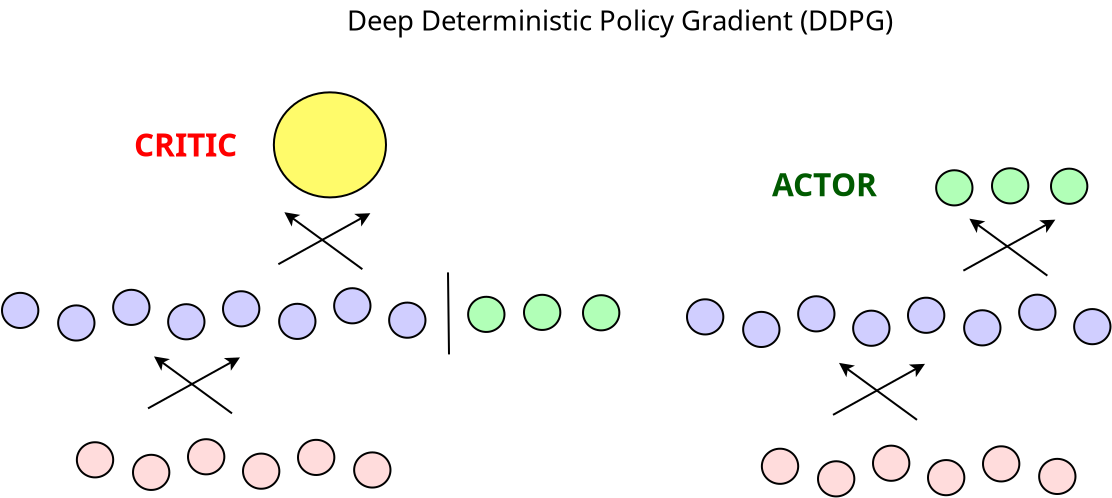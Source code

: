 <?xml version="1.0" encoding="UTF-8"?>
<dia:diagram xmlns:dia="http://www.lysator.liu.se/~alla/dia/">
  <dia:layer name="Background" visible="true" connectable="true" active="true">
    <dia:object type="Flowchart - Ellipse" version="0" id="O0">
      <dia:attribute name="obj_pos">
        <dia:point val="16.193,26.892"/>
      </dia:attribute>
      <dia:attribute name="obj_bb">
        <dia:rectangle val="16.143,26.842;18.06,28.7"/>
      </dia:attribute>
      <dia:attribute name="elem_corner">
        <dia:point val="16.193,26.892"/>
      </dia:attribute>
      <dia:attribute name="elem_width">
        <dia:real val="1.817"/>
      </dia:attribute>
      <dia:attribute name="elem_height">
        <dia:real val="1.758"/>
      </dia:attribute>
      <dia:attribute name="inner_color">
        <dia:color val="#ffdcdcff"/>
      </dia:attribute>
      <dia:attribute name="show_background">
        <dia:boolean val="true"/>
      </dia:attribute>
      <dia:attribute name="padding">
        <dia:real val="0.354"/>
      </dia:attribute>
      <dia:attribute name="text">
        <dia:composite type="text">
          <dia:attribute name="string">
            <dia:string>##</dia:string>
          </dia:attribute>
          <dia:attribute name="font">
            <dia:font family="sans" style="0" name="Helvetica"/>
          </dia:attribute>
          <dia:attribute name="height">
            <dia:real val="0.8"/>
          </dia:attribute>
          <dia:attribute name="pos">
            <dia:point val="17.102,27.965"/>
          </dia:attribute>
          <dia:attribute name="color">
            <dia:color val="#000000ff"/>
          </dia:attribute>
          <dia:attribute name="alignment">
            <dia:enum val="1"/>
          </dia:attribute>
        </dia:composite>
      </dia:attribute>
    </dia:object>
    <dia:object type="Flowchart - Ellipse" version="0" id="O1">
      <dia:attribute name="obj_pos">
        <dia:point val="19,27.52"/>
      </dia:attribute>
      <dia:attribute name="obj_bb">
        <dia:rectangle val="18.95,27.47;20.867,29.328"/>
      </dia:attribute>
      <dia:attribute name="elem_corner">
        <dia:point val="19,27.52"/>
      </dia:attribute>
      <dia:attribute name="elem_width">
        <dia:real val="1.817"/>
      </dia:attribute>
      <dia:attribute name="elem_height">
        <dia:real val="1.758"/>
      </dia:attribute>
      <dia:attribute name="inner_color">
        <dia:color val="#ffdcdcff"/>
      </dia:attribute>
      <dia:attribute name="show_background">
        <dia:boolean val="true"/>
      </dia:attribute>
      <dia:attribute name="padding">
        <dia:real val="0.354"/>
      </dia:attribute>
      <dia:attribute name="text">
        <dia:composite type="text">
          <dia:attribute name="string">
            <dia:string>##</dia:string>
          </dia:attribute>
          <dia:attribute name="font">
            <dia:font family="sans" style="0" name="Helvetica"/>
          </dia:attribute>
          <dia:attribute name="height">
            <dia:real val="0.8"/>
          </dia:attribute>
          <dia:attribute name="pos">
            <dia:point val="19.908,28.593"/>
          </dia:attribute>
          <dia:attribute name="color">
            <dia:color val="#000000ff"/>
          </dia:attribute>
          <dia:attribute name="alignment">
            <dia:enum val="1"/>
          </dia:attribute>
        </dia:composite>
      </dia:attribute>
    </dia:object>
    <dia:object type="Flowchart - Ellipse" version="0" id="O2">
      <dia:attribute name="obj_pos">
        <dia:point val="21.75,26.74"/>
      </dia:attribute>
      <dia:attribute name="obj_bb">
        <dia:rectangle val="21.7,26.69;23.617,28.548"/>
      </dia:attribute>
      <dia:attribute name="elem_corner">
        <dia:point val="21.75,26.74"/>
      </dia:attribute>
      <dia:attribute name="elem_width">
        <dia:real val="1.817"/>
      </dia:attribute>
      <dia:attribute name="elem_height">
        <dia:real val="1.758"/>
      </dia:attribute>
      <dia:attribute name="inner_color">
        <dia:color val="#ffdcdcff"/>
      </dia:attribute>
      <dia:attribute name="show_background">
        <dia:boolean val="true"/>
      </dia:attribute>
      <dia:attribute name="padding">
        <dia:real val="0.354"/>
      </dia:attribute>
      <dia:attribute name="text">
        <dia:composite type="text">
          <dia:attribute name="string">
            <dia:string>##</dia:string>
          </dia:attribute>
          <dia:attribute name="font">
            <dia:font family="sans" style="0" name="Helvetica"/>
          </dia:attribute>
          <dia:attribute name="height">
            <dia:real val="0.8"/>
          </dia:attribute>
          <dia:attribute name="pos">
            <dia:point val="22.658,27.813"/>
          </dia:attribute>
          <dia:attribute name="color">
            <dia:color val="#000000ff"/>
          </dia:attribute>
          <dia:attribute name="alignment">
            <dia:enum val="1"/>
          </dia:attribute>
        </dia:composite>
      </dia:attribute>
    </dia:object>
    <dia:object type="Flowchart - Ellipse" version="0" id="O3">
      <dia:attribute name="obj_pos">
        <dia:point val="24.5,27.46"/>
      </dia:attribute>
      <dia:attribute name="obj_bb">
        <dia:rectangle val="24.45,27.41;26.367,29.268"/>
      </dia:attribute>
      <dia:attribute name="elem_corner">
        <dia:point val="24.5,27.46"/>
      </dia:attribute>
      <dia:attribute name="elem_width">
        <dia:real val="1.817"/>
      </dia:attribute>
      <dia:attribute name="elem_height">
        <dia:real val="1.758"/>
      </dia:attribute>
      <dia:attribute name="inner_color">
        <dia:color val="#ffdcdcff"/>
      </dia:attribute>
      <dia:attribute name="show_background">
        <dia:boolean val="true"/>
      </dia:attribute>
      <dia:attribute name="padding">
        <dia:real val="0.354"/>
      </dia:attribute>
      <dia:attribute name="text">
        <dia:composite type="text">
          <dia:attribute name="string">
            <dia:string>##</dia:string>
          </dia:attribute>
          <dia:attribute name="font">
            <dia:font family="sans" style="0" name="Helvetica"/>
          </dia:attribute>
          <dia:attribute name="height">
            <dia:real val="0.8"/>
          </dia:attribute>
          <dia:attribute name="pos">
            <dia:point val="25.408,28.533"/>
          </dia:attribute>
          <dia:attribute name="color">
            <dia:color val="#000000ff"/>
          </dia:attribute>
          <dia:attribute name="alignment">
            <dia:enum val="1"/>
          </dia:attribute>
        </dia:composite>
      </dia:attribute>
    </dia:object>
    <dia:object type="Standard - Line" version="0" id="O4">
      <dia:attribute name="obj_pos">
        <dia:point val="34.75,18.4"/>
      </dia:attribute>
      <dia:attribute name="obj_bb">
        <dia:rectangle val="34.699,18.349;34.851,22.551"/>
      </dia:attribute>
      <dia:attribute name="conn_endpoints">
        <dia:point val="34.75,18.4"/>
        <dia:point val="34.8,22.5"/>
      </dia:attribute>
      <dia:attribute name="numcp">
        <dia:int val="1"/>
      </dia:attribute>
      <dia:attribute name="line_width">
        <dia:real val="0.1"/>
      </dia:attribute>
    </dia:object>
    <dia:object type="Standard - Line" version="0" id="O5">
      <dia:attribute name="obj_pos">
        <dia:point val="19.75,25.2"/>
      </dia:attribute>
      <dia:attribute name="obj_bb">
        <dia:rectangle val="19.682,22.582;24.418,25.268"/>
      </dia:attribute>
      <dia:attribute name="conn_endpoints">
        <dia:point val="19.75,25.2"/>
        <dia:point val="24.35,22.65"/>
      </dia:attribute>
      <dia:attribute name="numcp">
        <dia:int val="1"/>
      </dia:attribute>
      <dia:attribute name="end_arrow">
        <dia:enum val="22"/>
      </dia:attribute>
      <dia:attribute name="end_arrow_length">
        <dia:real val="0.5"/>
      </dia:attribute>
      <dia:attribute name="end_arrow_width">
        <dia:real val="0.5"/>
      </dia:attribute>
    </dia:object>
    <dia:object type="Standard - Line" version="0" id="O6">
      <dia:attribute name="obj_pos">
        <dia:point val="23.95,25.45"/>
      </dia:attribute>
      <dia:attribute name="obj_bb">
        <dia:rectangle val="19.98,22.53;24.02,25.52"/>
      </dia:attribute>
      <dia:attribute name="conn_endpoints">
        <dia:point val="23.95,25.45"/>
        <dia:point val="20.05,22.6"/>
      </dia:attribute>
      <dia:attribute name="numcp">
        <dia:int val="1"/>
      </dia:attribute>
      <dia:attribute name="end_arrow">
        <dia:enum val="22"/>
      </dia:attribute>
      <dia:attribute name="end_arrow_length">
        <dia:real val="0.5"/>
      </dia:attribute>
      <dia:attribute name="end_arrow_width">
        <dia:real val="0.5"/>
      </dia:attribute>
    </dia:object>
    <dia:object type="Flowchart - Ellipse" version="0" id="O7">
      <dia:attribute name="obj_pos">
        <dia:point val="12.45,19.422"/>
      </dia:attribute>
      <dia:attribute name="obj_bb">
        <dia:rectangle val="12.4,19.372;14.317,21.23"/>
      </dia:attribute>
      <dia:attribute name="elem_corner">
        <dia:point val="12.45,19.422"/>
      </dia:attribute>
      <dia:attribute name="elem_width">
        <dia:real val="1.817"/>
      </dia:attribute>
      <dia:attribute name="elem_height">
        <dia:real val="1.758"/>
      </dia:attribute>
      <dia:attribute name="inner_color">
        <dia:color val="#d0ceffff"/>
      </dia:attribute>
      <dia:attribute name="show_background">
        <dia:boolean val="true"/>
      </dia:attribute>
      <dia:attribute name="padding">
        <dia:real val="0.354"/>
      </dia:attribute>
      <dia:attribute name="text">
        <dia:composite type="text">
          <dia:attribute name="string">
            <dia:string>##</dia:string>
          </dia:attribute>
          <dia:attribute name="font">
            <dia:font family="sans" style="0" name="Helvetica"/>
          </dia:attribute>
          <dia:attribute name="height">
            <dia:real val="0.8"/>
          </dia:attribute>
          <dia:attribute name="pos">
            <dia:point val="13.358,20.495"/>
          </dia:attribute>
          <dia:attribute name="color">
            <dia:color val="#000000ff"/>
          </dia:attribute>
          <dia:attribute name="alignment">
            <dia:enum val="1"/>
          </dia:attribute>
        </dia:composite>
      </dia:attribute>
    </dia:object>
    <dia:object type="Flowchart - Ellipse" version="0" id="O8">
      <dia:attribute name="obj_pos">
        <dia:point val="15.257,20.05"/>
      </dia:attribute>
      <dia:attribute name="obj_bb">
        <dia:rectangle val="15.207,20;17.123,21.858"/>
      </dia:attribute>
      <dia:attribute name="elem_corner">
        <dia:point val="15.257,20.05"/>
      </dia:attribute>
      <dia:attribute name="elem_width">
        <dia:real val="1.817"/>
      </dia:attribute>
      <dia:attribute name="elem_height">
        <dia:real val="1.758"/>
      </dia:attribute>
      <dia:attribute name="inner_color">
        <dia:color val="#d0ceffff"/>
      </dia:attribute>
      <dia:attribute name="show_background">
        <dia:boolean val="true"/>
      </dia:attribute>
      <dia:attribute name="padding">
        <dia:real val="0.354"/>
      </dia:attribute>
      <dia:attribute name="text">
        <dia:composite type="text">
          <dia:attribute name="string">
            <dia:string>##</dia:string>
          </dia:attribute>
          <dia:attribute name="font">
            <dia:font family="sans" style="0" name="Helvetica"/>
          </dia:attribute>
          <dia:attribute name="height">
            <dia:real val="0.8"/>
          </dia:attribute>
          <dia:attribute name="pos">
            <dia:point val="16.165,21.123"/>
          </dia:attribute>
          <dia:attribute name="color">
            <dia:color val="#000000ff"/>
          </dia:attribute>
          <dia:attribute name="alignment">
            <dia:enum val="1"/>
          </dia:attribute>
        </dia:composite>
      </dia:attribute>
    </dia:object>
    <dia:object type="Flowchart - Ellipse" version="0" id="O9">
      <dia:attribute name="obj_pos">
        <dia:point val="18.007,19.27"/>
      </dia:attribute>
      <dia:attribute name="obj_bb">
        <dia:rectangle val="17.957,19.22;19.873,21.078"/>
      </dia:attribute>
      <dia:attribute name="elem_corner">
        <dia:point val="18.007,19.27"/>
      </dia:attribute>
      <dia:attribute name="elem_width">
        <dia:real val="1.817"/>
      </dia:attribute>
      <dia:attribute name="elem_height">
        <dia:real val="1.758"/>
      </dia:attribute>
      <dia:attribute name="inner_color">
        <dia:color val="#d0ceffff"/>
      </dia:attribute>
      <dia:attribute name="show_background">
        <dia:boolean val="true"/>
      </dia:attribute>
      <dia:attribute name="padding">
        <dia:real val="0.354"/>
      </dia:attribute>
      <dia:attribute name="text">
        <dia:composite type="text">
          <dia:attribute name="string">
            <dia:string>##</dia:string>
          </dia:attribute>
          <dia:attribute name="font">
            <dia:font family="sans" style="0" name="Helvetica"/>
          </dia:attribute>
          <dia:attribute name="height">
            <dia:real val="0.8"/>
          </dia:attribute>
          <dia:attribute name="pos">
            <dia:point val="18.915,20.343"/>
          </dia:attribute>
          <dia:attribute name="color">
            <dia:color val="#000000ff"/>
          </dia:attribute>
          <dia:attribute name="alignment">
            <dia:enum val="1"/>
          </dia:attribute>
        </dia:composite>
      </dia:attribute>
    </dia:object>
    <dia:object type="Flowchart - Ellipse" version="0" id="O10">
      <dia:attribute name="obj_pos">
        <dia:point val="20.757,19.99"/>
      </dia:attribute>
      <dia:attribute name="obj_bb">
        <dia:rectangle val="20.707,19.94;22.623,21.798"/>
      </dia:attribute>
      <dia:attribute name="elem_corner">
        <dia:point val="20.757,19.99"/>
      </dia:attribute>
      <dia:attribute name="elem_width">
        <dia:real val="1.817"/>
      </dia:attribute>
      <dia:attribute name="elem_height">
        <dia:real val="1.758"/>
      </dia:attribute>
      <dia:attribute name="inner_color">
        <dia:color val="#d0ceffff"/>
      </dia:attribute>
      <dia:attribute name="show_background">
        <dia:boolean val="true"/>
      </dia:attribute>
      <dia:attribute name="padding">
        <dia:real val="0.354"/>
      </dia:attribute>
      <dia:attribute name="text">
        <dia:composite type="text">
          <dia:attribute name="string">
            <dia:string>##</dia:string>
          </dia:attribute>
          <dia:attribute name="font">
            <dia:font family="sans" style="0" name="Helvetica"/>
          </dia:attribute>
          <dia:attribute name="height">
            <dia:real val="0.8"/>
          </dia:attribute>
          <dia:attribute name="pos">
            <dia:point val="21.665,21.063"/>
          </dia:attribute>
          <dia:attribute name="color">
            <dia:color val="#000000ff"/>
          </dia:attribute>
          <dia:attribute name="alignment">
            <dia:enum val="1"/>
          </dia:attribute>
        </dia:composite>
      </dia:attribute>
    </dia:object>
    <dia:object type="Flowchart - Ellipse" version="0" id="O11">
      <dia:attribute name="obj_pos">
        <dia:point val="23.5,19.342"/>
      </dia:attribute>
      <dia:attribute name="obj_bb">
        <dia:rectangle val="23.45,19.292;25.367,21.15"/>
      </dia:attribute>
      <dia:attribute name="elem_corner">
        <dia:point val="23.5,19.342"/>
      </dia:attribute>
      <dia:attribute name="elem_width">
        <dia:real val="1.817"/>
      </dia:attribute>
      <dia:attribute name="elem_height">
        <dia:real val="1.758"/>
      </dia:attribute>
      <dia:attribute name="inner_color">
        <dia:color val="#d0ceffff"/>
      </dia:attribute>
      <dia:attribute name="show_background">
        <dia:boolean val="true"/>
      </dia:attribute>
      <dia:attribute name="padding">
        <dia:real val="0.354"/>
      </dia:attribute>
      <dia:attribute name="text">
        <dia:composite type="text">
          <dia:attribute name="string">
            <dia:string>##</dia:string>
          </dia:attribute>
          <dia:attribute name="font">
            <dia:font family="sans" style="0" name="Helvetica"/>
          </dia:attribute>
          <dia:attribute name="height">
            <dia:real val="0.8"/>
          </dia:attribute>
          <dia:attribute name="pos">
            <dia:point val="24.408,20.415"/>
          </dia:attribute>
          <dia:attribute name="color">
            <dia:color val="#000000ff"/>
          </dia:attribute>
          <dia:attribute name="alignment">
            <dia:enum val="1"/>
          </dia:attribute>
        </dia:composite>
      </dia:attribute>
    </dia:object>
    <dia:object type="Flowchart - Ellipse" version="0" id="O12">
      <dia:attribute name="obj_pos">
        <dia:point val="26.307,19.97"/>
      </dia:attribute>
      <dia:attribute name="obj_bb">
        <dia:rectangle val="26.257,19.92;28.173,21.778"/>
      </dia:attribute>
      <dia:attribute name="elem_corner">
        <dia:point val="26.307,19.97"/>
      </dia:attribute>
      <dia:attribute name="elem_width">
        <dia:real val="1.817"/>
      </dia:attribute>
      <dia:attribute name="elem_height">
        <dia:real val="1.758"/>
      </dia:attribute>
      <dia:attribute name="inner_color">
        <dia:color val="#d0ceffff"/>
      </dia:attribute>
      <dia:attribute name="show_background">
        <dia:boolean val="true"/>
      </dia:attribute>
      <dia:attribute name="padding">
        <dia:real val="0.354"/>
      </dia:attribute>
      <dia:attribute name="text">
        <dia:composite type="text">
          <dia:attribute name="string">
            <dia:string>##</dia:string>
          </dia:attribute>
          <dia:attribute name="font">
            <dia:font family="sans" style="0" name="Helvetica"/>
          </dia:attribute>
          <dia:attribute name="height">
            <dia:real val="0.8"/>
          </dia:attribute>
          <dia:attribute name="pos">
            <dia:point val="27.215,21.043"/>
          </dia:attribute>
          <dia:attribute name="color">
            <dia:color val="#000000ff"/>
          </dia:attribute>
          <dia:attribute name="alignment">
            <dia:enum val="1"/>
          </dia:attribute>
        </dia:composite>
      </dia:attribute>
    </dia:object>
    <dia:object type="Flowchart - Ellipse" version="0" id="O13">
      <dia:attribute name="obj_pos">
        <dia:point val="29.057,19.19"/>
      </dia:attribute>
      <dia:attribute name="obj_bb">
        <dia:rectangle val="29.007,19.14;30.923,20.998"/>
      </dia:attribute>
      <dia:attribute name="elem_corner">
        <dia:point val="29.057,19.19"/>
      </dia:attribute>
      <dia:attribute name="elem_width">
        <dia:real val="1.817"/>
      </dia:attribute>
      <dia:attribute name="elem_height">
        <dia:real val="1.758"/>
      </dia:attribute>
      <dia:attribute name="inner_color">
        <dia:color val="#d0ceffff"/>
      </dia:attribute>
      <dia:attribute name="show_background">
        <dia:boolean val="true"/>
      </dia:attribute>
      <dia:attribute name="padding">
        <dia:real val="0.354"/>
      </dia:attribute>
      <dia:attribute name="text">
        <dia:composite type="text">
          <dia:attribute name="string">
            <dia:string>##</dia:string>
          </dia:attribute>
          <dia:attribute name="font">
            <dia:font family="sans" style="0" name="Helvetica"/>
          </dia:attribute>
          <dia:attribute name="height">
            <dia:real val="0.8"/>
          </dia:attribute>
          <dia:attribute name="pos">
            <dia:point val="29.965,20.263"/>
          </dia:attribute>
          <dia:attribute name="color">
            <dia:color val="#000000ff"/>
          </dia:attribute>
          <dia:attribute name="alignment">
            <dia:enum val="1"/>
          </dia:attribute>
        </dia:composite>
      </dia:attribute>
    </dia:object>
    <dia:object type="Flowchart - Ellipse" version="0" id="O14">
      <dia:attribute name="obj_pos">
        <dia:point val="31.807,19.91"/>
      </dia:attribute>
      <dia:attribute name="obj_bb">
        <dia:rectangle val="31.757,19.86;33.673,21.718"/>
      </dia:attribute>
      <dia:attribute name="elem_corner">
        <dia:point val="31.807,19.91"/>
      </dia:attribute>
      <dia:attribute name="elem_width">
        <dia:real val="1.817"/>
      </dia:attribute>
      <dia:attribute name="elem_height">
        <dia:real val="1.758"/>
      </dia:attribute>
      <dia:attribute name="inner_color">
        <dia:color val="#d0ceffff"/>
      </dia:attribute>
      <dia:attribute name="show_background">
        <dia:boolean val="true"/>
      </dia:attribute>
      <dia:attribute name="padding">
        <dia:real val="0.354"/>
      </dia:attribute>
      <dia:attribute name="text">
        <dia:composite type="text">
          <dia:attribute name="string">
            <dia:string>##</dia:string>
          </dia:attribute>
          <dia:attribute name="font">
            <dia:font family="sans" style="0" name="Helvetica"/>
          </dia:attribute>
          <dia:attribute name="height">
            <dia:real val="0.8"/>
          </dia:attribute>
          <dia:attribute name="pos">
            <dia:point val="32.715,20.983"/>
          </dia:attribute>
          <dia:attribute name="color">
            <dia:color val="#000000ff"/>
          </dia:attribute>
          <dia:attribute name="alignment">
            <dia:enum val="1"/>
          </dia:attribute>
        </dia:composite>
      </dia:attribute>
    </dia:object>
    <dia:object type="Flowchart - Ellipse" version="0" id="O15">
      <dia:attribute name="obj_pos">
        <dia:point val="27.25,26.772"/>
      </dia:attribute>
      <dia:attribute name="obj_bb">
        <dia:rectangle val="27.2,26.722;29.117,28.58"/>
      </dia:attribute>
      <dia:attribute name="elem_corner">
        <dia:point val="27.25,26.772"/>
      </dia:attribute>
      <dia:attribute name="elem_width">
        <dia:real val="1.817"/>
      </dia:attribute>
      <dia:attribute name="elem_height">
        <dia:real val="1.758"/>
      </dia:attribute>
      <dia:attribute name="inner_color">
        <dia:color val="#ffdcdcff"/>
      </dia:attribute>
      <dia:attribute name="show_background">
        <dia:boolean val="true"/>
      </dia:attribute>
      <dia:attribute name="padding">
        <dia:real val="0.354"/>
      </dia:attribute>
      <dia:attribute name="text">
        <dia:composite type="text">
          <dia:attribute name="string">
            <dia:string>##</dia:string>
          </dia:attribute>
          <dia:attribute name="font">
            <dia:font family="sans" style="0" name="Helvetica"/>
          </dia:attribute>
          <dia:attribute name="height">
            <dia:real val="0.8"/>
          </dia:attribute>
          <dia:attribute name="pos">
            <dia:point val="28.158,27.845"/>
          </dia:attribute>
          <dia:attribute name="color">
            <dia:color val="#000000ff"/>
          </dia:attribute>
          <dia:attribute name="alignment">
            <dia:enum val="1"/>
          </dia:attribute>
        </dia:composite>
      </dia:attribute>
    </dia:object>
    <dia:object type="Flowchart - Ellipse" version="0" id="O16">
      <dia:attribute name="obj_pos">
        <dia:point val="30.057,27.4"/>
      </dia:attribute>
      <dia:attribute name="obj_bb">
        <dia:rectangle val="30.007,27.35;31.923,29.208"/>
      </dia:attribute>
      <dia:attribute name="elem_corner">
        <dia:point val="30.057,27.4"/>
      </dia:attribute>
      <dia:attribute name="elem_width">
        <dia:real val="1.817"/>
      </dia:attribute>
      <dia:attribute name="elem_height">
        <dia:real val="1.758"/>
      </dia:attribute>
      <dia:attribute name="inner_color">
        <dia:color val="#ffdcdcff"/>
      </dia:attribute>
      <dia:attribute name="show_background">
        <dia:boolean val="true"/>
      </dia:attribute>
      <dia:attribute name="padding">
        <dia:real val="0.354"/>
      </dia:attribute>
      <dia:attribute name="text">
        <dia:composite type="text">
          <dia:attribute name="string">
            <dia:string>##</dia:string>
          </dia:attribute>
          <dia:attribute name="font">
            <dia:font family="sans" style="0" name="Helvetica"/>
          </dia:attribute>
          <dia:attribute name="height">
            <dia:real val="0.8"/>
          </dia:attribute>
          <dia:attribute name="pos">
            <dia:point val="30.965,28.473"/>
          </dia:attribute>
          <dia:attribute name="color">
            <dia:color val="#000000ff"/>
          </dia:attribute>
          <dia:attribute name="alignment">
            <dia:enum val="1"/>
          </dia:attribute>
        </dia:composite>
      </dia:attribute>
    </dia:object>
    <dia:object type="Flowchart - Ellipse" version="0" id="O17">
      <dia:attribute name="obj_pos">
        <dia:point val="35.757,19.62"/>
      </dia:attribute>
      <dia:attribute name="obj_bb">
        <dia:rectangle val="35.707,19.57;37.623,21.428"/>
      </dia:attribute>
      <dia:attribute name="elem_corner">
        <dia:point val="35.757,19.62"/>
      </dia:attribute>
      <dia:attribute name="elem_width">
        <dia:real val="1.817"/>
      </dia:attribute>
      <dia:attribute name="elem_height">
        <dia:real val="1.758"/>
      </dia:attribute>
      <dia:attribute name="inner_color">
        <dia:color val="#b1ffb7ff"/>
      </dia:attribute>
      <dia:attribute name="show_background">
        <dia:boolean val="true"/>
      </dia:attribute>
      <dia:attribute name="padding">
        <dia:real val="0.354"/>
      </dia:attribute>
      <dia:attribute name="text">
        <dia:composite type="text">
          <dia:attribute name="string">
            <dia:string>##</dia:string>
          </dia:attribute>
          <dia:attribute name="font">
            <dia:font family="sans" style="0" name="Helvetica"/>
          </dia:attribute>
          <dia:attribute name="height">
            <dia:real val="0.8"/>
          </dia:attribute>
          <dia:attribute name="pos">
            <dia:point val="36.665,20.693"/>
          </dia:attribute>
          <dia:attribute name="color">
            <dia:color val="#000000ff"/>
          </dia:attribute>
          <dia:attribute name="alignment">
            <dia:enum val="1"/>
          </dia:attribute>
        </dia:composite>
      </dia:attribute>
    </dia:object>
    <dia:object type="Flowchart - Ellipse" version="0" id="O18">
      <dia:attribute name="obj_pos">
        <dia:point val="38.55,19.52"/>
      </dia:attribute>
      <dia:attribute name="obj_bb">
        <dia:rectangle val="38.5,19.47;40.417,21.328"/>
      </dia:attribute>
      <dia:attribute name="elem_corner">
        <dia:point val="38.55,19.52"/>
      </dia:attribute>
      <dia:attribute name="elem_width">
        <dia:real val="1.817"/>
      </dia:attribute>
      <dia:attribute name="elem_height">
        <dia:real val="1.758"/>
      </dia:attribute>
      <dia:attribute name="inner_color">
        <dia:color val="#b1ffb7ff"/>
      </dia:attribute>
      <dia:attribute name="show_background">
        <dia:boolean val="true"/>
      </dia:attribute>
      <dia:attribute name="padding">
        <dia:real val="0.354"/>
      </dia:attribute>
      <dia:attribute name="text">
        <dia:composite type="text">
          <dia:attribute name="string">
            <dia:string>##</dia:string>
          </dia:attribute>
          <dia:attribute name="font">
            <dia:font family="sans" style="0" name="Helvetica"/>
          </dia:attribute>
          <dia:attribute name="height">
            <dia:real val="0.8"/>
          </dia:attribute>
          <dia:attribute name="pos">
            <dia:point val="39.458,20.593"/>
          </dia:attribute>
          <dia:attribute name="color">
            <dia:color val="#000000ff"/>
          </dia:attribute>
          <dia:attribute name="alignment">
            <dia:enum val="1"/>
          </dia:attribute>
        </dia:composite>
      </dia:attribute>
    </dia:object>
    <dia:object type="Flowchart - Ellipse" version="0" id="O19">
      <dia:attribute name="obj_pos">
        <dia:point val="41.5,19.54"/>
      </dia:attribute>
      <dia:attribute name="obj_bb">
        <dia:rectangle val="41.45,19.49;43.367,21.348"/>
      </dia:attribute>
      <dia:attribute name="elem_corner">
        <dia:point val="41.5,19.54"/>
      </dia:attribute>
      <dia:attribute name="elem_width">
        <dia:real val="1.817"/>
      </dia:attribute>
      <dia:attribute name="elem_height">
        <dia:real val="1.758"/>
      </dia:attribute>
      <dia:attribute name="inner_color">
        <dia:color val="#b1ffb7ff"/>
      </dia:attribute>
      <dia:attribute name="show_background">
        <dia:boolean val="true"/>
      </dia:attribute>
      <dia:attribute name="padding">
        <dia:real val="0.354"/>
      </dia:attribute>
      <dia:attribute name="text">
        <dia:composite type="text">
          <dia:attribute name="string">
            <dia:string>##</dia:string>
          </dia:attribute>
          <dia:attribute name="font">
            <dia:font family="sans" style="0" name="Helvetica"/>
          </dia:attribute>
          <dia:attribute name="height">
            <dia:real val="0.8"/>
          </dia:attribute>
          <dia:attribute name="pos">
            <dia:point val="42.408,20.613"/>
          </dia:attribute>
          <dia:attribute name="color">
            <dia:color val="#000000ff"/>
          </dia:attribute>
          <dia:attribute name="alignment">
            <dia:enum val="1"/>
          </dia:attribute>
        </dia:composite>
      </dia:attribute>
    </dia:object>
    <dia:object type="Standard - Line" version="0" id="O20">
      <dia:attribute name="obj_pos">
        <dia:point val="26.268,17.99"/>
      </dia:attribute>
      <dia:attribute name="obj_bb">
        <dia:rectangle val="26.2,15.372;30.936,18.058"/>
      </dia:attribute>
      <dia:attribute name="conn_endpoints">
        <dia:point val="26.268,17.99"/>
        <dia:point val="30.868,15.44"/>
      </dia:attribute>
      <dia:attribute name="numcp">
        <dia:int val="1"/>
      </dia:attribute>
      <dia:attribute name="end_arrow">
        <dia:enum val="22"/>
      </dia:attribute>
      <dia:attribute name="end_arrow_length">
        <dia:real val="0.5"/>
      </dia:attribute>
      <dia:attribute name="end_arrow_width">
        <dia:real val="0.5"/>
      </dia:attribute>
    </dia:object>
    <dia:object type="Standard - Line" version="0" id="O21">
      <dia:attribute name="obj_pos">
        <dia:point val="30.468,18.24"/>
      </dia:attribute>
      <dia:attribute name="obj_bb">
        <dia:rectangle val="26.498,15.32;30.538,18.31"/>
      </dia:attribute>
      <dia:attribute name="conn_endpoints">
        <dia:point val="30.468,18.24"/>
        <dia:point val="26.568,15.39"/>
      </dia:attribute>
      <dia:attribute name="numcp">
        <dia:int val="1"/>
      </dia:attribute>
      <dia:attribute name="end_arrow">
        <dia:enum val="22"/>
      </dia:attribute>
      <dia:attribute name="end_arrow_length">
        <dia:real val="0.5"/>
      </dia:attribute>
      <dia:attribute name="end_arrow_width">
        <dia:real val="0.5"/>
      </dia:attribute>
    </dia:object>
    <dia:object type="Flowchart - Ellipse" version="0" id="O22">
      <dia:attribute name="obj_pos">
        <dia:point val="26.043,9.397"/>
      </dia:attribute>
      <dia:attribute name="obj_bb">
        <dia:rectangle val="25.993,9.347;31.7,14.7"/>
      </dia:attribute>
      <dia:attribute name="elem_corner">
        <dia:point val="26.043,9.397"/>
      </dia:attribute>
      <dia:attribute name="elem_width">
        <dia:real val="5.607"/>
      </dia:attribute>
      <dia:attribute name="elem_height">
        <dia:real val="5.253"/>
      </dia:attribute>
      <dia:attribute name="inner_color">
        <dia:color val="#fffb6aff"/>
      </dia:attribute>
      <dia:attribute name="show_background">
        <dia:boolean val="true"/>
      </dia:attribute>
      <dia:attribute name="padding">
        <dia:real val="0.354"/>
      </dia:attribute>
      <dia:attribute name="text">
        <dia:composite type="text">
          <dia:attribute name="string">
            <dia:string>##</dia:string>
          </dia:attribute>
          <dia:attribute name="font">
            <dia:font family="sans" style="0" name="Helvetica"/>
          </dia:attribute>
          <dia:attribute name="height">
            <dia:real val="0.8"/>
          </dia:attribute>
          <dia:attribute name="pos">
            <dia:point val="28.847,12.217"/>
          </dia:attribute>
          <dia:attribute name="color">
            <dia:color val="#000000ff"/>
          </dia:attribute>
          <dia:attribute name="alignment">
            <dia:enum val="1"/>
          </dia:attribute>
        </dia:composite>
      </dia:attribute>
    </dia:object>
    <dia:object type="Flowchart - Ellipse" version="0" id="O23">
      <dia:attribute name="obj_pos">
        <dia:point val="50.443,27.215"/>
      </dia:attribute>
      <dia:attribute name="obj_bb">
        <dia:rectangle val="50.393,27.165;52.31,29.023"/>
      </dia:attribute>
      <dia:attribute name="elem_corner">
        <dia:point val="50.443,27.215"/>
      </dia:attribute>
      <dia:attribute name="elem_width">
        <dia:real val="1.817"/>
      </dia:attribute>
      <dia:attribute name="elem_height">
        <dia:real val="1.758"/>
      </dia:attribute>
      <dia:attribute name="inner_color">
        <dia:color val="#ffdcdcff"/>
      </dia:attribute>
      <dia:attribute name="show_background">
        <dia:boolean val="true"/>
      </dia:attribute>
      <dia:attribute name="padding">
        <dia:real val="0.354"/>
      </dia:attribute>
      <dia:attribute name="text">
        <dia:composite type="text">
          <dia:attribute name="string">
            <dia:string>##</dia:string>
          </dia:attribute>
          <dia:attribute name="font">
            <dia:font family="sans" style="0" name="Helvetica"/>
          </dia:attribute>
          <dia:attribute name="height">
            <dia:real val="0.8"/>
          </dia:attribute>
          <dia:attribute name="pos">
            <dia:point val="51.352,28.288"/>
          </dia:attribute>
          <dia:attribute name="color">
            <dia:color val="#000000ff"/>
          </dia:attribute>
          <dia:attribute name="alignment">
            <dia:enum val="1"/>
          </dia:attribute>
        </dia:composite>
      </dia:attribute>
    </dia:object>
    <dia:object type="Flowchart - Ellipse" version="0" id="O24">
      <dia:attribute name="obj_pos">
        <dia:point val="53.25,27.843"/>
      </dia:attribute>
      <dia:attribute name="obj_bb">
        <dia:rectangle val="53.2,27.793;55.117,29.651"/>
      </dia:attribute>
      <dia:attribute name="elem_corner">
        <dia:point val="53.25,27.843"/>
      </dia:attribute>
      <dia:attribute name="elem_width">
        <dia:real val="1.817"/>
      </dia:attribute>
      <dia:attribute name="elem_height">
        <dia:real val="1.758"/>
      </dia:attribute>
      <dia:attribute name="inner_color">
        <dia:color val="#ffdcdcff"/>
      </dia:attribute>
      <dia:attribute name="show_background">
        <dia:boolean val="true"/>
      </dia:attribute>
      <dia:attribute name="padding">
        <dia:real val="0.354"/>
      </dia:attribute>
      <dia:attribute name="text">
        <dia:composite type="text">
          <dia:attribute name="string">
            <dia:string>##</dia:string>
          </dia:attribute>
          <dia:attribute name="font">
            <dia:font family="sans" style="0" name="Helvetica"/>
          </dia:attribute>
          <dia:attribute name="height">
            <dia:real val="0.8"/>
          </dia:attribute>
          <dia:attribute name="pos">
            <dia:point val="54.158,28.916"/>
          </dia:attribute>
          <dia:attribute name="color">
            <dia:color val="#000000ff"/>
          </dia:attribute>
          <dia:attribute name="alignment">
            <dia:enum val="1"/>
          </dia:attribute>
        </dia:composite>
      </dia:attribute>
    </dia:object>
    <dia:object type="Flowchart - Ellipse" version="0" id="O25">
      <dia:attribute name="obj_pos">
        <dia:point val="56,27.063"/>
      </dia:attribute>
      <dia:attribute name="obj_bb">
        <dia:rectangle val="55.95,27.013;57.867,28.871"/>
      </dia:attribute>
      <dia:attribute name="elem_corner">
        <dia:point val="56,27.063"/>
      </dia:attribute>
      <dia:attribute name="elem_width">
        <dia:real val="1.817"/>
      </dia:attribute>
      <dia:attribute name="elem_height">
        <dia:real val="1.758"/>
      </dia:attribute>
      <dia:attribute name="inner_color">
        <dia:color val="#ffdcdcff"/>
      </dia:attribute>
      <dia:attribute name="show_background">
        <dia:boolean val="true"/>
      </dia:attribute>
      <dia:attribute name="padding">
        <dia:real val="0.354"/>
      </dia:attribute>
      <dia:attribute name="text">
        <dia:composite type="text">
          <dia:attribute name="string">
            <dia:string>##</dia:string>
          </dia:attribute>
          <dia:attribute name="font">
            <dia:font family="sans" style="0" name="Helvetica"/>
          </dia:attribute>
          <dia:attribute name="height">
            <dia:real val="0.8"/>
          </dia:attribute>
          <dia:attribute name="pos">
            <dia:point val="56.908,28.136"/>
          </dia:attribute>
          <dia:attribute name="color">
            <dia:color val="#000000ff"/>
          </dia:attribute>
          <dia:attribute name="alignment">
            <dia:enum val="1"/>
          </dia:attribute>
        </dia:composite>
      </dia:attribute>
    </dia:object>
    <dia:object type="Flowchart - Ellipse" version="0" id="O26">
      <dia:attribute name="obj_pos">
        <dia:point val="58.75,27.783"/>
      </dia:attribute>
      <dia:attribute name="obj_bb">
        <dia:rectangle val="58.7,27.733;60.617,29.591"/>
      </dia:attribute>
      <dia:attribute name="elem_corner">
        <dia:point val="58.75,27.783"/>
      </dia:attribute>
      <dia:attribute name="elem_width">
        <dia:real val="1.817"/>
      </dia:attribute>
      <dia:attribute name="elem_height">
        <dia:real val="1.758"/>
      </dia:attribute>
      <dia:attribute name="inner_color">
        <dia:color val="#ffdcdcff"/>
      </dia:attribute>
      <dia:attribute name="show_background">
        <dia:boolean val="true"/>
      </dia:attribute>
      <dia:attribute name="padding">
        <dia:real val="0.354"/>
      </dia:attribute>
      <dia:attribute name="text">
        <dia:composite type="text">
          <dia:attribute name="string">
            <dia:string>##</dia:string>
          </dia:attribute>
          <dia:attribute name="font">
            <dia:font family="sans" style="0" name="Helvetica"/>
          </dia:attribute>
          <dia:attribute name="height">
            <dia:real val="0.8"/>
          </dia:attribute>
          <dia:attribute name="pos">
            <dia:point val="59.658,28.856"/>
          </dia:attribute>
          <dia:attribute name="color">
            <dia:color val="#000000ff"/>
          </dia:attribute>
          <dia:attribute name="alignment">
            <dia:enum val="1"/>
          </dia:attribute>
        </dia:composite>
      </dia:attribute>
    </dia:object>
    <dia:object type="Standard - Line" version="0" id="O27">
      <dia:attribute name="obj_pos">
        <dia:point val="54,25.523"/>
      </dia:attribute>
      <dia:attribute name="obj_bb">
        <dia:rectangle val="53.932,22.905;58.668,25.591"/>
      </dia:attribute>
      <dia:attribute name="conn_endpoints">
        <dia:point val="54,25.523"/>
        <dia:point val="58.6,22.973"/>
      </dia:attribute>
      <dia:attribute name="numcp">
        <dia:int val="1"/>
      </dia:attribute>
      <dia:attribute name="end_arrow">
        <dia:enum val="22"/>
      </dia:attribute>
      <dia:attribute name="end_arrow_length">
        <dia:real val="0.5"/>
      </dia:attribute>
      <dia:attribute name="end_arrow_width">
        <dia:real val="0.5"/>
      </dia:attribute>
    </dia:object>
    <dia:object type="Standard - Line" version="0" id="O28">
      <dia:attribute name="obj_pos">
        <dia:point val="58.2,25.773"/>
      </dia:attribute>
      <dia:attribute name="obj_bb">
        <dia:rectangle val="54.23,22.854;58.27,25.843"/>
      </dia:attribute>
      <dia:attribute name="conn_endpoints">
        <dia:point val="58.2,25.773"/>
        <dia:point val="54.3,22.923"/>
      </dia:attribute>
      <dia:attribute name="numcp">
        <dia:int val="1"/>
      </dia:attribute>
      <dia:attribute name="end_arrow">
        <dia:enum val="22"/>
      </dia:attribute>
      <dia:attribute name="end_arrow_length">
        <dia:real val="0.5"/>
      </dia:attribute>
      <dia:attribute name="end_arrow_width">
        <dia:real val="0.5"/>
      </dia:attribute>
    </dia:object>
    <dia:object type="Flowchart - Ellipse" version="0" id="O29">
      <dia:attribute name="obj_pos">
        <dia:point val="46.7,19.745"/>
      </dia:attribute>
      <dia:attribute name="obj_bb">
        <dia:rectangle val="46.65,19.695;48.567,21.553"/>
      </dia:attribute>
      <dia:attribute name="elem_corner">
        <dia:point val="46.7,19.745"/>
      </dia:attribute>
      <dia:attribute name="elem_width">
        <dia:real val="1.817"/>
      </dia:attribute>
      <dia:attribute name="elem_height">
        <dia:real val="1.758"/>
      </dia:attribute>
      <dia:attribute name="inner_color">
        <dia:color val="#d0ceffff"/>
      </dia:attribute>
      <dia:attribute name="show_background">
        <dia:boolean val="true"/>
      </dia:attribute>
      <dia:attribute name="padding">
        <dia:real val="0.354"/>
      </dia:attribute>
      <dia:attribute name="text">
        <dia:composite type="text">
          <dia:attribute name="string">
            <dia:string>##</dia:string>
          </dia:attribute>
          <dia:attribute name="font">
            <dia:font family="sans" style="0" name="Helvetica"/>
          </dia:attribute>
          <dia:attribute name="height">
            <dia:real val="0.8"/>
          </dia:attribute>
          <dia:attribute name="pos">
            <dia:point val="47.608,20.818"/>
          </dia:attribute>
          <dia:attribute name="color">
            <dia:color val="#000000ff"/>
          </dia:attribute>
          <dia:attribute name="alignment">
            <dia:enum val="1"/>
          </dia:attribute>
        </dia:composite>
      </dia:attribute>
    </dia:object>
    <dia:object type="Flowchart - Ellipse" version="0" id="O30">
      <dia:attribute name="obj_pos">
        <dia:point val="49.507,20.373"/>
      </dia:attribute>
      <dia:attribute name="obj_bb">
        <dia:rectangle val="49.457,20.323;51.373,22.181"/>
      </dia:attribute>
      <dia:attribute name="elem_corner">
        <dia:point val="49.507,20.373"/>
      </dia:attribute>
      <dia:attribute name="elem_width">
        <dia:real val="1.817"/>
      </dia:attribute>
      <dia:attribute name="elem_height">
        <dia:real val="1.758"/>
      </dia:attribute>
      <dia:attribute name="inner_color">
        <dia:color val="#d0ceffff"/>
      </dia:attribute>
      <dia:attribute name="show_background">
        <dia:boolean val="true"/>
      </dia:attribute>
      <dia:attribute name="padding">
        <dia:real val="0.354"/>
      </dia:attribute>
      <dia:attribute name="text">
        <dia:composite type="text">
          <dia:attribute name="string">
            <dia:string>##</dia:string>
          </dia:attribute>
          <dia:attribute name="font">
            <dia:font family="sans" style="0" name="Helvetica"/>
          </dia:attribute>
          <dia:attribute name="height">
            <dia:real val="0.8"/>
          </dia:attribute>
          <dia:attribute name="pos">
            <dia:point val="50.415,21.446"/>
          </dia:attribute>
          <dia:attribute name="color">
            <dia:color val="#000000ff"/>
          </dia:attribute>
          <dia:attribute name="alignment">
            <dia:enum val="1"/>
          </dia:attribute>
        </dia:composite>
      </dia:attribute>
    </dia:object>
    <dia:object type="Flowchart - Ellipse" version="0" id="O31">
      <dia:attribute name="obj_pos">
        <dia:point val="52.257,19.593"/>
      </dia:attribute>
      <dia:attribute name="obj_bb">
        <dia:rectangle val="52.207,19.543;54.123,21.401"/>
      </dia:attribute>
      <dia:attribute name="elem_corner">
        <dia:point val="52.257,19.593"/>
      </dia:attribute>
      <dia:attribute name="elem_width">
        <dia:real val="1.817"/>
      </dia:attribute>
      <dia:attribute name="elem_height">
        <dia:real val="1.758"/>
      </dia:attribute>
      <dia:attribute name="inner_color">
        <dia:color val="#d0ceffff"/>
      </dia:attribute>
      <dia:attribute name="show_background">
        <dia:boolean val="true"/>
      </dia:attribute>
      <dia:attribute name="padding">
        <dia:real val="0.354"/>
      </dia:attribute>
      <dia:attribute name="text">
        <dia:composite type="text">
          <dia:attribute name="string">
            <dia:string>##</dia:string>
          </dia:attribute>
          <dia:attribute name="font">
            <dia:font family="sans" style="0" name="Helvetica"/>
          </dia:attribute>
          <dia:attribute name="height">
            <dia:real val="0.8"/>
          </dia:attribute>
          <dia:attribute name="pos">
            <dia:point val="53.165,20.666"/>
          </dia:attribute>
          <dia:attribute name="color">
            <dia:color val="#000000ff"/>
          </dia:attribute>
          <dia:attribute name="alignment">
            <dia:enum val="1"/>
          </dia:attribute>
        </dia:composite>
      </dia:attribute>
    </dia:object>
    <dia:object type="Flowchart - Ellipse" version="0" id="O32">
      <dia:attribute name="obj_pos">
        <dia:point val="55.007,20.313"/>
      </dia:attribute>
      <dia:attribute name="obj_bb">
        <dia:rectangle val="54.957,20.263;56.873,22.121"/>
      </dia:attribute>
      <dia:attribute name="elem_corner">
        <dia:point val="55.007,20.313"/>
      </dia:attribute>
      <dia:attribute name="elem_width">
        <dia:real val="1.817"/>
      </dia:attribute>
      <dia:attribute name="elem_height">
        <dia:real val="1.758"/>
      </dia:attribute>
      <dia:attribute name="inner_color">
        <dia:color val="#d0ceffff"/>
      </dia:attribute>
      <dia:attribute name="show_background">
        <dia:boolean val="true"/>
      </dia:attribute>
      <dia:attribute name="padding">
        <dia:real val="0.354"/>
      </dia:attribute>
      <dia:attribute name="text">
        <dia:composite type="text">
          <dia:attribute name="string">
            <dia:string>##</dia:string>
          </dia:attribute>
          <dia:attribute name="font">
            <dia:font family="sans" style="0" name="Helvetica"/>
          </dia:attribute>
          <dia:attribute name="height">
            <dia:real val="0.8"/>
          </dia:attribute>
          <dia:attribute name="pos">
            <dia:point val="55.915,21.386"/>
          </dia:attribute>
          <dia:attribute name="color">
            <dia:color val="#000000ff"/>
          </dia:attribute>
          <dia:attribute name="alignment">
            <dia:enum val="1"/>
          </dia:attribute>
        </dia:composite>
      </dia:attribute>
    </dia:object>
    <dia:object type="Flowchart - Ellipse" version="0" id="O33">
      <dia:attribute name="obj_pos">
        <dia:point val="57.75,19.665"/>
      </dia:attribute>
      <dia:attribute name="obj_bb">
        <dia:rectangle val="57.7,19.615;59.617,21.473"/>
      </dia:attribute>
      <dia:attribute name="elem_corner">
        <dia:point val="57.75,19.665"/>
      </dia:attribute>
      <dia:attribute name="elem_width">
        <dia:real val="1.817"/>
      </dia:attribute>
      <dia:attribute name="elem_height">
        <dia:real val="1.758"/>
      </dia:attribute>
      <dia:attribute name="inner_color">
        <dia:color val="#d0ceffff"/>
      </dia:attribute>
      <dia:attribute name="show_background">
        <dia:boolean val="true"/>
      </dia:attribute>
      <dia:attribute name="padding">
        <dia:real val="0.354"/>
      </dia:attribute>
      <dia:attribute name="text">
        <dia:composite type="text">
          <dia:attribute name="string">
            <dia:string>##</dia:string>
          </dia:attribute>
          <dia:attribute name="font">
            <dia:font family="sans" style="0" name="Helvetica"/>
          </dia:attribute>
          <dia:attribute name="height">
            <dia:real val="0.8"/>
          </dia:attribute>
          <dia:attribute name="pos">
            <dia:point val="58.658,20.738"/>
          </dia:attribute>
          <dia:attribute name="color">
            <dia:color val="#000000ff"/>
          </dia:attribute>
          <dia:attribute name="alignment">
            <dia:enum val="1"/>
          </dia:attribute>
        </dia:composite>
      </dia:attribute>
    </dia:object>
    <dia:object type="Flowchart - Ellipse" version="0" id="O34">
      <dia:attribute name="obj_pos">
        <dia:point val="60.557,20.293"/>
      </dia:attribute>
      <dia:attribute name="obj_bb">
        <dia:rectangle val="60.507,20.243;62.423,22.101"/>
      </dia:attribute>
      <dia:attribute name="elem_corner">
        <dia:point val="60.557,20.293"/>
      </dia:attribute>
      <dia:attribute name="elem_width">
        <dia:real val="1.817"/>
      </dia:attribute>
      <dia:attribute name="elem_height">
        <dia:real val="1.758"/>
      </dia:attribute>
      <dia:attribute name="inner_color">
        <dia:color val="#d0ceffff"/>
      </dia:attribute>
      <dia:attribute name="show_background">
        <dia:boolean val="true"/>
      </dia:attribute>
      <dia:attribute name="padding">
        <dia:real val="0.354"/>
      </dia:attribute>
      <dia:attribute name="text">
        <dia:composite type="text">
          <dia:attribute name="string">
            <dia:string>##</dia:string>
          </dia:attribute>
          <dia:attribute name="font">
            <dia:font family="sans" style="0" name="Helvetica"/>
          </dia:attribute>
          <dia:attribute name="height">
            <dia:real val="0.8"/>
          </dia:attribute>
          <dia:attribute name="pos">
            <dia:point val="61.465,21.366"/>
          </dia:attribute>
          <dia:attribute name="color">
            <dia:color val="#000000ff"/>
          </dia:attribute>
          <dia:attribute name="alignment">
            <dia:enum val="1"/>
          </dia:attribute>
        </dia:composite>
      </dia:attribute>
    </dia:object>
    <dia:object type="Flowchart - Ellipse" version="0" id="O35">
      <dia:attribute name="obj_pos">
        <dia:point val="63.307,19.513"/>
      </dia:attribute>
      <dia:attribute name="obj_bb">
        <dia:rectangle val="63.257,19.463;65.173,21.321"/>
      </dia:attribute>
      <dia:attribute name="elem_corner">
        <dia:point val="63.307,19.513"/>
      </dia:attribute>
      <dia:attribute name="elem_width">
        <dia:real val="1.817"/>
      </dia:attribute>
      <dia:attribute name="elem_height">
        <dia:real val="1.758"/>
      </dia:attribute>
      <dia:attribute name="inner_color">
        <dia:color val="#d0ceffff"/>
      </dia:attribute>
      <dia:attribute name="show_background">
        <dia:boolean val="true"/>
      </dia:attribute>
      <dia:attribute name="padding">
        <dia:real val="0.354"/>
      </dia:attribute>
      <dia:attribute name="text">
        <dia:composite type="text">
          <dia:attribute name="string">
            <dia:string>##</dia:string>
          </dia:attribute>
          <dia:attribute name="font">
            <dia:font family="sans" style="0" name="Helvetica"/>
          </dia:attribute>
          <dia:attribute name="height">
            <dia:real val="0.8"/>
          </dia:attribute>
          <dia:attribute name="pos">
            <dia:point val="64.215,20.586"/>
          </dia:attribute>
          <dia:attribute name="color">
            <dia:color val="#000000ff"/>
          </dia:attribute>
          <dia:attribute name="alignment">
            <dia:enum val="1"/>
          </dia:attribute>
        </dia:composite>
      </dia:attribute>
    </dia:object>
    <dia:object type="Flowchart - Ellipse" version="0" id="O36">
      <dia:attribute name="obj_pos">
        <dia:point val="66.057,20.233"/>
      </dia:attribute>
      <dia:attribute name="obj_bb">
        <dia:rectangle val="66.007,20.183;67.923,22.041"/>
      </dia:attribute>
      <dia:attribute name="elem_corner">
        <dia:point val="66.057,20.233"/>
      </dia:attribute>
      <dia:attribute name="elem_width">
        <dia:real val="1.817"/>
      </dia:attribute>
      <dia:attribute name="elem_height">
        <dia:real val="1.758"/>
      </dia:attribute>
      <dia:attribute name="inner_color">
        <dia:color val="#d0ceffff"/>
      </dia:attribute>
      <dia:attribute name="show_background">
        <dia:boolean val="true"/>
      </dia:attribute>
      <dia:attribute name="padding">
        <dia:real val="0.354"/>
      </dia:attribute>
      <dia:attribute name="text">
        <dia:composite type="text">
          <dia:attribute name="string">
            <dia:string>##</dia:string>
          </dia:attribute>
          <dia:attribute name="font">
            <dia:font family="sans" style="0" name="Helvetica"/>
          </dia:attribute>
          <dia:attribute name="height">
            <dia:real val="0.8"/>
          </dia:attribute>
          <dia:attribute name="pos">
            <dia:point val="66.965,21.306"/>
          </dia:attribute>
          <dia:attribute name="color">
            <dia:color val="#000000ff"/>
          </dia:attribute>
          <dia:attribute name="alignment">
            <dia:enum val="1"/>
          </dia:attribute>
        </dia:composite>
      </dia:attribute>
    </dia:object>
    <dia:object type="Flowchart - Ellipse" version="0" id="O37">
      <dia:attribute name="obj_pos">
        <dia:point val="61.5,27.095"/>
      </dia:attribute>
      <dia:attribute name="obj_bb">
        <dia:rectangle val="61.45,27.045;63.367,28.903"/>
      </dia:attribute>
      <dia:attribute name="elem_corner">
        <dia:point val="61.5,27.095"/>
      </dia:attribute>
      <dia:attribute name="elem_width">
        <dia:real val="1.817"/>
      </dia:attribute>
      <dia:attribute name="elem_height">
        <dia:real val="1.758"/>
      </dia:attribute>
      <dia:attribute name="inner_color">
        <dia:color val="#ffdcdcff"/>
      </dia:attribute>
      <dia:attribute name="show_background">
        <dia:boolean val="true"/>
      </dia:attribute>
      <dia:attribute name="padding">
        <dia:real val="0.354"/>
      </dia:attribute>
      <dia:attribute name="text">
        <dia:composite type="text">
          <dia:attribute name="string">
            <dia:string>##</dia:string>
          </dia:attribute>
          <dia:attribute name="font">
            <dia:font family="sans" style="0" name="Helvetica"/>
          </dia:attribute>
          <dia:attribute name="height">
            <dia:real val="0.8"/>
          </dia:attribute>
          <dia:attribute name="pos">
            <dia:point val="62.408,28.168"/>
          </dia:attribute>
          <dia:attribute name="color">
            <dia:color val="#000000ff"/>
          </dia:attribute>
          <dia:attribute name="alignment">
            <dia:enum val="1"/>
          </dia:attribute>
        </dia:composite>
      </dia:attribute>
    </dia:object>
    <dia:object type="Flowchart - Ellipse" version="0" id="O38">
      <dia:attribute name="obj_pos">
        <dia:point val="64.307,27.723"/>
      </dia:attribute>
      <dia:attribute name="obj_bb">
        <dia:rectangle val="64.257,27.673;66.173,29.531"/>
      </dia:attribute>
      <dia:attribute name="elem_corner">
        <dia:point val="64.307,27.723"/>
      </dia:attribute>
      <dia:attribute name="elem_width">
        <dia:real val="1.817"/>
      </dia:attribute>
      <dia:attribute name="elem_height">
        <dia:real val="1.758"/>
      </dia:attribute>
      <dia:attribute name="inner_color">
        <dia:color val="#ffdcdcff"/>
      </dia:attribute>
      <dia:attribute name="show_background">
        <dia:boolean val="true"/>
      </dia:attribute>
      <dia:attribute name="padding">
        <dia:real val="0.354"/>
      </dia:attribute>
      <dia:attribute name="text">
        <dia:composite type="text">
          <dia:attribute name="string">
            <dia:string>##</dia:string>
          </dia:attribute>
          <dia:attribute name="font">
            <dia:font family="sans" style="0" name="Helvetica"/>
          </dia:attribute>
          <dia:attribute name="height">
            <dia:real val="0.8"/>
          </dia:attribute>
          <dia:attribute name="pos">
            <dia:point val="65.215,28.796"/>
          </dia:attribute>
          <dia:attribute name="color">
            <dia:color val="#000000ff"/>
          </dia:attribute>
          <dia:attribute name="alignment">
            <dia:enum val="1"/>
          </dia:attribute>
        </dia:composite>
      </dia:attribute>
    </dia:object>
    <dia:object type="Standard - Line" version="0" id="O39">
      <dia:attribute name="obj_pos">
        <dia:point val="60.518,18.313"/>
      </dia:attribute>
      <dia:attribute name="obj_bb">
        <dia:rectangle val="60.45,15.695;65.186,18.381"/>
      </dia:attribute>
      <dia:attribute name="conn_endpoints">
        <dia:point val="60.518,18.313"/>
        <dia:point val="65.118,15.763"/>
      </dia:attribute>
      <dia:attribute name="numcp">
        <dia:int val="1"/>
      </dia:attribute>
      <dia:attribute name="end_arrow">
        <dia:enum val="22"/>
      </dia:attribute>
      <dia:attribute name="end_arrow_length">
        <dia:real val="0.5"/>
      </dia:attribute>
      <dia:attribute name="end_arrow_width">
        <dia:real val="0.5"/>
      </dia:attribute>
    </dia:object>
    <dia:object type="Standard - Line" version="0" id="O40">
      <dia:attribute name="obj_pos">
        <dia:point val="64.718,18.563"/>
      </dia:attribute>
      <dia:attribute name="obj_bb">
        <dia:rectangle val="60.748,15.643;64.788,18.633"/>
      </dia:attribute>
      <dia:attribute name="conn_endpoints">
        <dia:point val="64.718,18.563"/>
        <dia:point val="60.818,15.713"/>
      </dia:attribute>
      <dia:attribute name="numcp">
        <dia:int val="1"/>
      </dia:attribute>
      <dia:attribute name="end_arrow">
        <dia:enum val="22"/>
      </dia:attribute>
      <dia:attribute name="end_arrow_length">
        <dia:real val="0.5"/>
      </dia:attribute>
      <dia:attribute name="end_arrow_width">
        <dia:real val="0.5"/>
      </dia:attribute>
    </dia:object>
    <dia:object type="Flowchart - Ellipse" version="0" id="O41">
      <dia:attribute name="obj_pos">
        <dia:point val="59.157,13.293"/>
      </dia:attribute>
      <dia:attribute name="obj_bb">
        <dia:rectangle val="59.107,13.243;61.023,15.101"/>
      </dia:attribute>
      <dia:attribute name="elem_corner">
        <dia:point val="59.157,13.293"/>
      </dia:attribute>
      <dia:attribute name="elem_width">
        <dia:real val="1.817"/>
      </dia:attribute>
      <dia:attribute name="elem_height">
        <dia:real val="1.758"/>
      </dia:attribute>
      <dia:attribute name="inner_color">
        <dia:color val="#b1ffb7ff"/>
      </dia:attribute>
      <dia:attribute name="show_background">
        <dia:boolean val="true"/>
      </dia:attribute>
      <dia:attribute name="padding">
        <dia:real val="0.354"/>
      </dia:attribute>
      <dia:attribute name="text">
        <dia:composite type="text">
          <dia:attribute name="string">
            <dia:string>##</dia:string>
          </dia:attribute>
          <dia:attribute name="font">
            <dia:font family="sans" style="0" name="Helvetica"/>
          </dia:attribute>
          <dia:attribute name="height">
            <dia:real val="0.8"/>
          </dia:attribute>
          <dia:attribute name="pos">
            <dia:point val="60.065,14.366"/>
          </dia:attribute>
          <dia:attribute name="color">
            <dia:color val="#000000ff"/>
          </dia:attribute>
          <dia:attribute name="alignment">
            <dia:enum val="1"/>
          </dia:attribute>
        </dia:composite>
      </dia:attribute>
    </dia:object>
    <dia:object type="Flowchart - Ellipse" version="0" id="O42">
      <dia:attribute name="obj_pos">
        <dia:point val="61.95,13.193"/>
      </dia:attribute>
      <dia:attribute name="obj_bb">
        <dia:rectangle val="61.9,13.143;63.817,15.001"/>
      </dia:attribute>
      <dia:attribute name="elem_corner">
        <dia:point val="61.95,13.193"/>
      </dia:attribute>
      <dia:attribute name="elem_width">
        <dia:real val="1.817"/>
      </dia:attribute>
      <dia:attribute name="elem_height">
        <dia:real val="1.758"/>
      </dia:attribute>
      <dia:attribute name="inner_color">
        <dia:color val="#b1ffb7ff"/>
      </dia:attribute>
      <dia:attribute name="show_background">
        <dia:boolean val="true"/>
      </dia:attribute>
      <dia:attribute name="padding">
        <dia:real val="0.354"/>
      </dia:attribute>
      <dia:attribute name="text">
        <dia:composite type="text">
          <dia:attribute name="string">
            <dia:string>##</dia:string>
          </dia:attribute>
          <dia:attribute name="font">
            <dia:font family="sans" style="0" name="Helvetica"/>
          </dia:attribute>
          <dia:attribute name="height">
            <dia:real val="0.8"/>
          </dia:attribute>
          <dia:attribute name="pos">
            <dia:point val="62.858,14.266"/>
          </dia:attribute>
          <dia:attribute name="color">
            <dia:color val="#000000ff"/>
          </dia:attribute>
          <dia:attribute name="alignment">
            <dia:enum val="1"/>
          </dia:attribute>
        </dia:composite>
      </dia:attribute>
    </dia:object>
    <dia:object type="Flowchart - Ellipse" version="0" id="O43">
      <dia:attribute name="obj_pos">
        <dia:point val="64.9,13.213"/>
      </dia:attribute>
      <dia:attribute name="obj_bb">
        <dia:rectangle val="64.85,13.163;66.767,15.021"/>
      </dia:attribute>
      <dia:attribute name="elem_corner">
        <dia:point val="64.9,13.213"/>
      </dia:attribute>
      <dia:attribute name="elem_width">
        <dia:real val="1.817"/>
      </dia:attribute>
      <dia:attribute name="elem_height">
        <dia:real val="1.758"/>
      </dia:attribute>
      <dia:attribute name="inner_color">
        <dia:color val="#b1ffb7ff"/>
      </dia:attribute>
      <dia:attribute name="show_background">
        <dia:boolean val="true"/>
      </dia:attribute>
      <dia:attribute name="padding">
        <dia:real val="0.354"/>
      </dia:attribute>
      <dia:attribute name="text">
        <dia:composite type="text">
          <dia:attribute name="string">
            <dia:string>##</dia:string>
          </dia:attribute>
          <dia:attribute name="font">
            <dia:font family="sans" style="0" name="Helvetica"/>
          </dia:attribute>
          <dia:attribute name="height">
            <dia:real val="0.8"/>
          </dia:attribute>
          <dia:attribute name="pos">
            <dia:point val="65.808,14.286"/>
          </dia:attribute>
          <dia:attribute name="color">
            <dia:color val="#000000ff"/>
          </dia:attribute>
          <dia:attribute name="alignment">
            <dia:enum val="1"/>
          </dia:attribute>
        </dia:composite>
      </dia:attribute>
    </dia:object>
    <dia:object type="Standard - Text" version="1" id="O44">
      <dia:attribute name="obj_pos">
        <dia:point val="29.7,6.3"/>
      </dia:attribute>
      <dia:attribute name="obj_bb">
        <dia:rectangle val="29.7,5.025;59.267,6.624"/>
      </dia:attribute>
      <dia:attribute name="text">
        <dia:composite type="text">
          <dia:attribute name="string">
            <dia:string>#Deep Deterministic Policy Gradient (DDPG)#</dia:string>
          </dia:attribute>
          <dia:attribute name="font">
            <dia:font family="sans" style="0" name="Helvetica"/>
          </dia:attribute>
          <dia:attribute name="height">
            <dia:real val="1.717"/>
          </dia:attribute>
          <dia:attribute name="pos">
            <dia:point val="29.7,6.3"/>
          </dia:attribute>
          <dia:attribute name="color">
            <dia:color val="#000000ff"/>
          </dia:attribute>
          <dia:attribute name="alignment">
            <dia:enum val="0"/>
          </dia:attribute>
        </dia:composite>
      </dia:attribute>
      <dia:attribute name="valign">
        <dia:enum val="3"/>
      </dia:attribute>
    </dia:object>
    <dia:object type="Standard - Text" version="1" id="O45">
      <dia:attribute name="obj_pos">
        <dia:point val="19.05,12.6"/>
      </dia:attribute>
      <dia:attribute name="obj_bb">
        <dia:rectangle val="19.05,11.131;24.852,12.973"/>
      </dia:attribute>
      <dia:attribute name="text">
        <dia:composite type="text">
          <dia:attribute name="string">
            <dia:string>#CRITIC#</dia:string>
          </dia:attribute>
          <dia:attribute name="font">
            <dia:font family="sans" style="80" name="Helvetica-Bold"/>
          </dia:attribute>
          <dia:attribute name="height">
            <dia:real val="1.978"/>
          </dia:attribute>
          <dia:attribute name="pos">
            <dia:point val="19.05,12.6"/>
          </dia:attribute>
          <dia:attribute name="color">
            <dia:color val="#ff0000ff"/>
          </dia:attribute>
          <dia:attribute name="alignment">
            <dia:enum val="0"/>
          </dia:attribute>
        </dia:composite>
      </dia:attribute>
      <dia:attribute name="valign">
        <dia:enum val="3"/>
      </dia:attribute>
    </dia:object>
    <dia:object type="Standard - Text" version="1" id="O46">
      <dia:attribute name="obj_pos">
        <dia:point val="50.95,14.589"/>
      </dia:attribute>
      <dia:attribute name="obj_bb">
        <dia:rectangle val="50.95,13.12;56.98,14.962"/>
      </dia:attribute>
      <dia:attribute name="text">
        <dia:composite type="text">
          <dia:attribute name="string">
            <dia:string>#ACTOR#</dia:string>
          </dia:attribute>
          <dia:attribute name="font">
            <dia:font family="sans" style="80" name="Helvetica-Bold"/>
          </dia:attribute>
          <dia:attribute name="height">
            <dia:real val="1.978"/>
          </dia:attribute>
          <dia:attribute name="pos">
            <dia:point val="50.95,14.589"/>
          </dia:attribute>
          <dia:attribute name="color">
            <dia:color val="#005a00ff"/>
          </dia:attribute>
          <dia:attribute name="alignment">
            <dia:enum val="0"/>
          </dia:attribute>
        </dia:composite>
      </dia:attribute>
      <dia:attribute name="valign">
        <dia:enum val="3"/>
      </dia:attribute>
    </dia:object>
  </dia:layer>
</dia:diagram>

